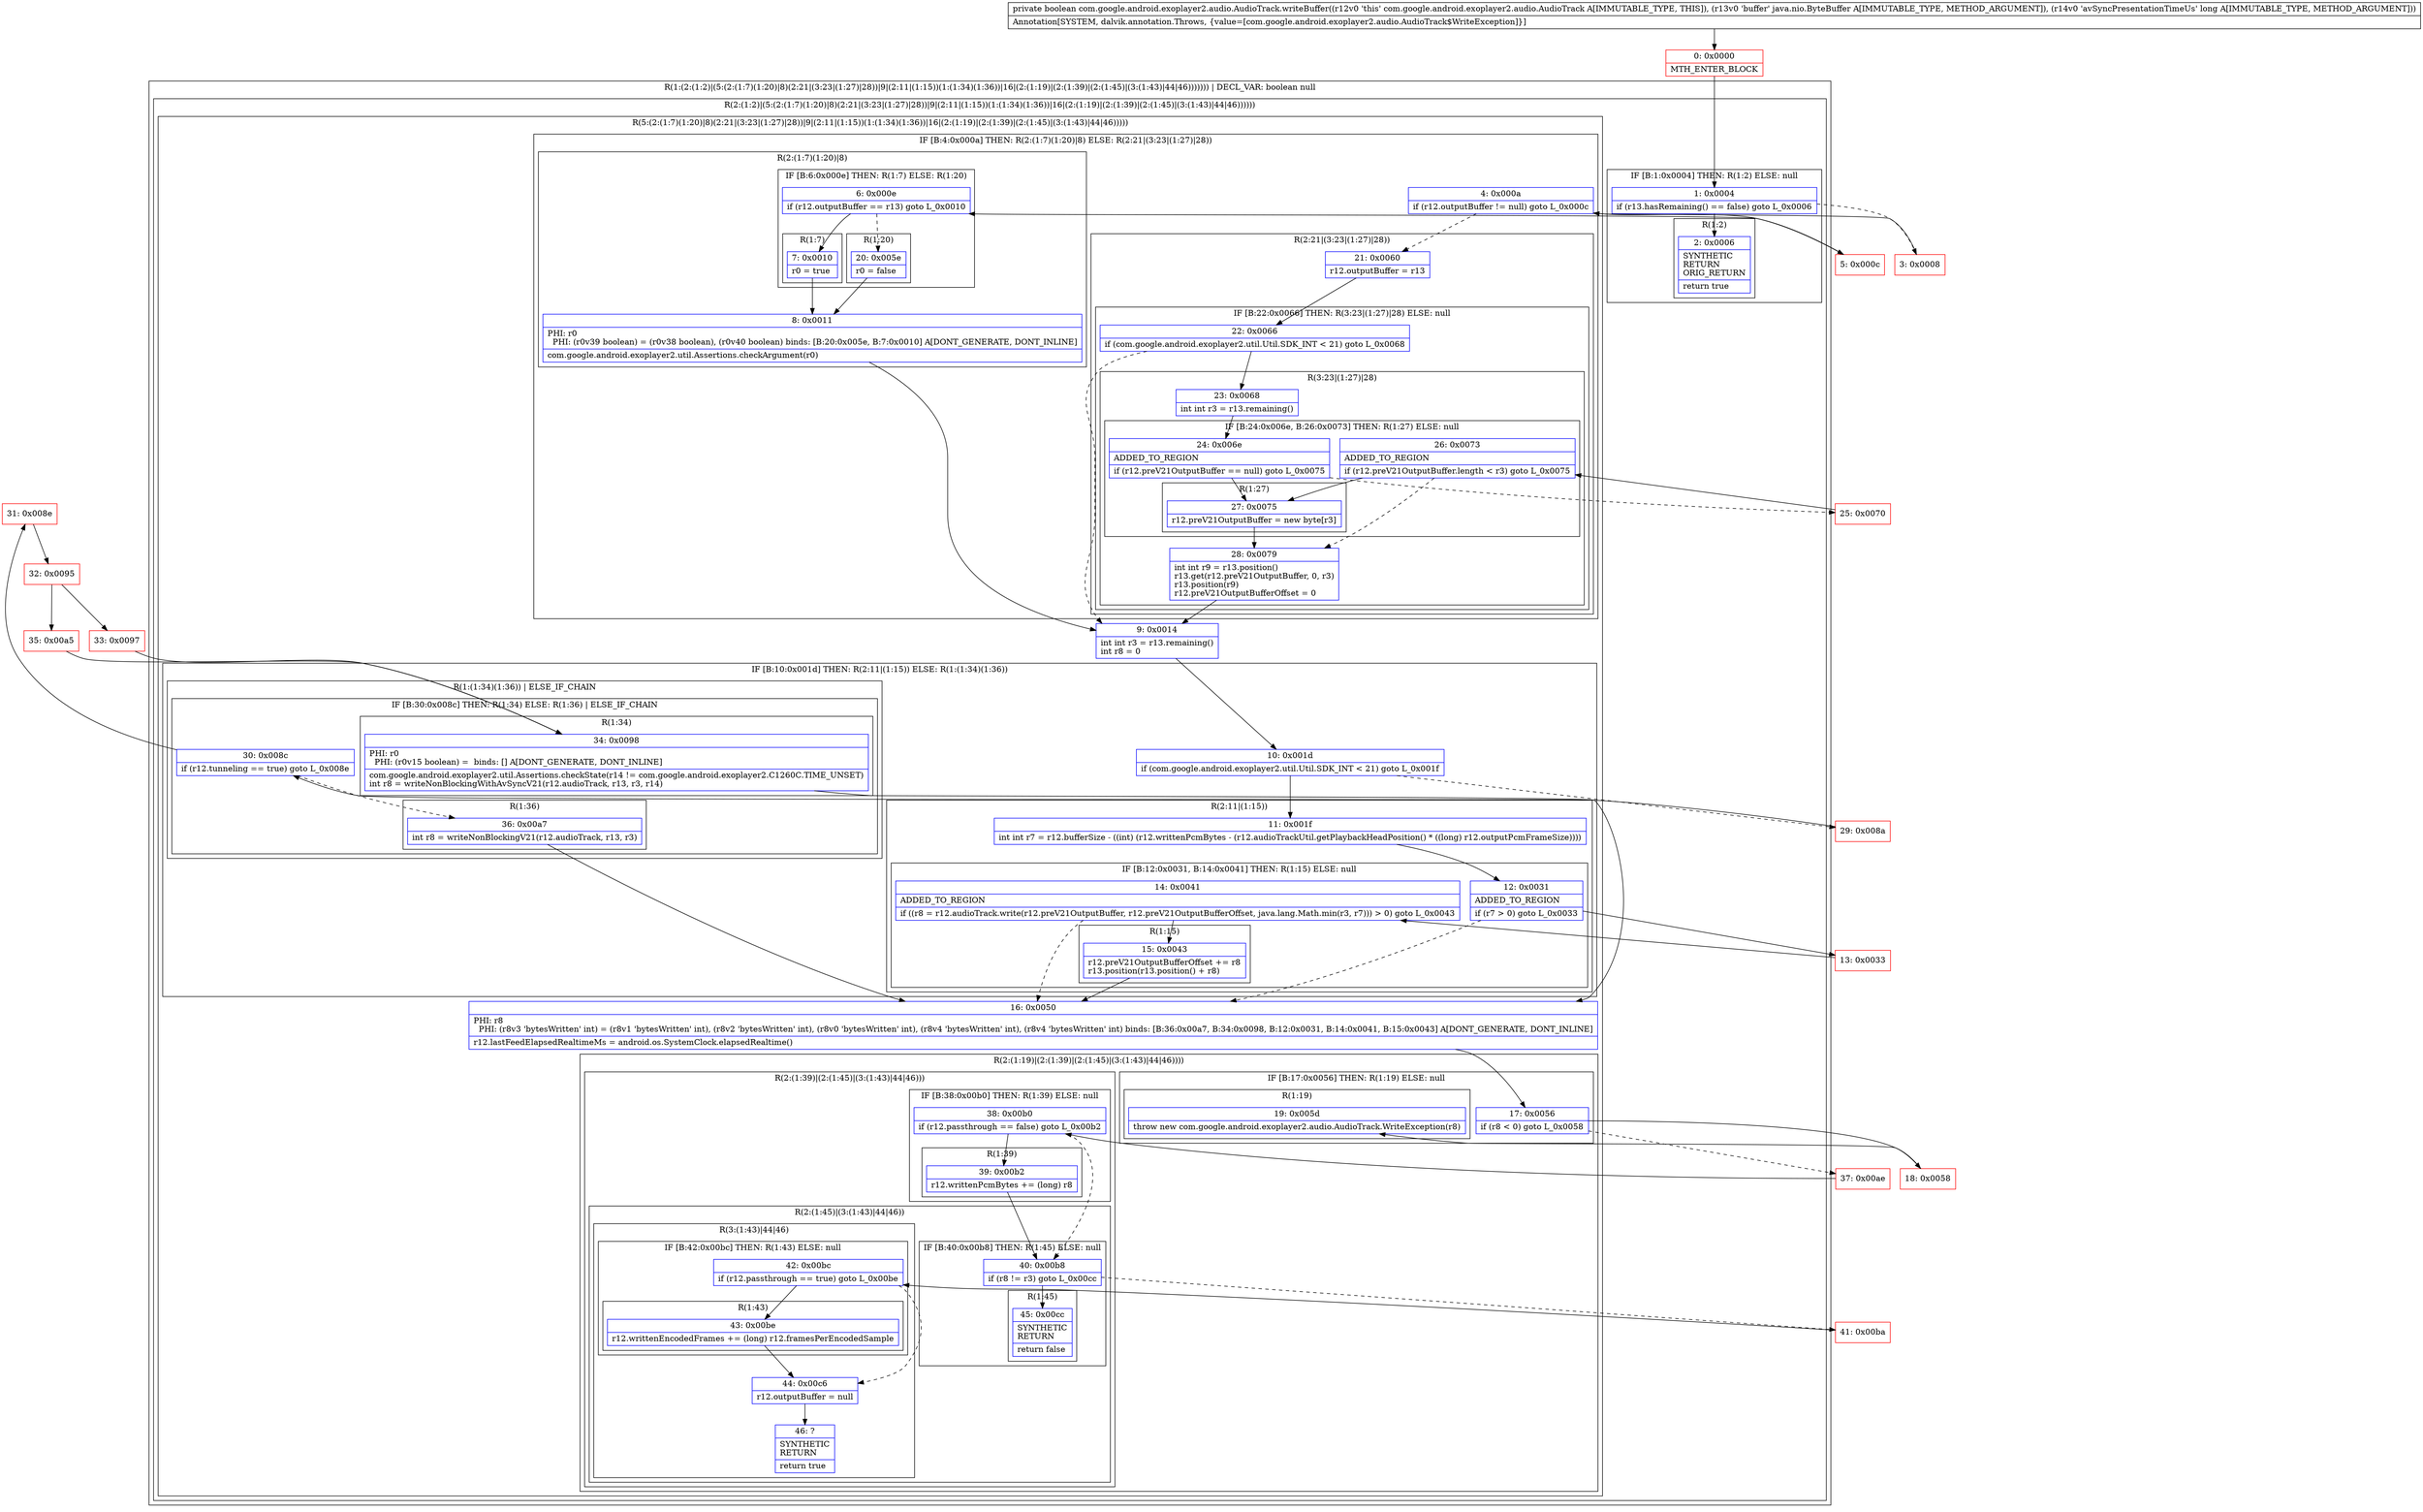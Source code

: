 digraph "CFG forcom.google.android.exoplayer2.audio.AudioTrack.writeBuffer(Ljava\/nio\/ByteBuffer;J)Z" {
subgraph cluster_Region_494097275 {
label = "R(1:(2:(1:2)|(5:(2:(1:7)(1:20)|8)(2:21|(3:23|(1:27)|28))|9|(2:11|(1:15))(1:(1:34)(1:36))|16|(2:(1:19)|(2:(1:39)|(2:(1:45)|(3:(1:43)|44|46))))))) | DECL_VAR: boolean null\l";
node [shape=record,color=blue];
subgraph cluster_Region_2088025640 {
label = "R(2:(1:2)|(5:(2:(1:7)(1:20)|8)(2:21|(3:23|(1:27)|28))|9|(2:11|(1:15))(1:(1:34)(1:36))|16|(2:(1:19)|(2:(1:39)|(2:(1:45)|(3:(1:43)|44|46))))))";
node [shape=record,color=blue];
subgraph cluster_IfRegion_2142615285 {
label = "IF [B:1:0x0004] THEN: R(1:2) ELSE: null";
node [shape=record,color=blue];
Node_1 [shape=record,label="{1\:\ 0x0004|if (r13.hasRemaining() == false) goto L_0x0006\l}"];
subgraph cluster_Region_1832314496 {
label = "R(1:2)";
node [shape=record,color=blue];
Node_2 [shape=record,label="{2\:\ 0x0006|SYNTHETIC\lRETURN\lORIG_RETURN\l|return true\l}"];
}
}
subgraph cluster_Region_942514964 {
label = "R(5:(2:(1:7)(1:20)|8)(2:21|(3:23|(1:27)|28))|9|(2:11|(1:15))(1:(1:34)(1:36))|16|(2:(1:19)|(2:(1:39)|(2:(1:45)|(3:(1:43)|44|46)))))";
node [shape=record,color=blue];
subgraph cluster_IfRegion_1784252630 {
label = "IF [B:4:0x000a] THEN: R(2:(1:7)(1:20)|8) ELSE: R(2:21|(3:23|(1:27)|28))";
node [shape=record,color=blue];
Node_4 [shape=record,label="{4\:\ 0x000a|if (r12.outputBuffer != null) goto L_0x000c\l}"];
subgraph cluster_Region_856026699 {
label = "R(2:(1:7)(1:20)|8)";
node [shape=record,color=blue];
subgraph cluster_IfRegion_1641411776 {
label = "IF [B:6:0x000e] THEN: R(1:7) ELSE: R(1:20)";
node [shape=record,color=blue];
Node_6 [shape=record,label="{6\:\ 0x000e|if (r12.outputBuffer == r13) goto L_0x0010\l}"];
subgraph cluster_Region_1140737532 {
label = "R(1:7)";
node [shape=record,color=blue];
Node_7 [shape=record,label="{7\:\ 0x0010|r0 = true\l}"];
}
subgraph cluster_Region_656697465 {
label = "R(1:20)";
node [shape=record,color=blue];
Node_20 [shape=record,label="{20\:\ 0x005e|r0 = false\l}"];
}
}
Node_8 [shape=record,label="{8\:\ 0x0011|PHI: r0 \l  PHI: (r0v39 boolean) = (r0v38 boolean), (r0v40 boolean) binds: [B:20:0x005e, B:7:0x0010] A[DONT_GENERATE, DONT_INLINE]\l|com.google.android.exoplayer2.util.Assertions.checkArgument(r0)\l}"];
}
subgraph cluster_Region_990710940 {
label = "R(2:21|(3:23|(1:27)|28))";
node [shape=record,color=blue];
Node_21 [shape=record,label="{21\:\ 0x0060|r12.outputBuffer = r13\l}"];
subgraph cluster_IfRegion_489958419 {
label = "IF [B:22:0x0066] THEN: R(3:23|(1:27)|28) ELSE: null";
node [shape=record,color=blue];
Node_22 [shape=record,label="{22\:\ 0x0066|if (com.google.android.exoplayer2.util.Util.SDK_INT \< 21) goto L_0x0068\l}"];
subgraph cluster_Region_1964698315 {
label = "R(3:23|(1:27)|28)";
node [shape=record,color=blue];
Node_23 [shape=record,label="{23\:\ 0x0068|int int r3 = r13.remaining()\l}"];
subgraph cluster_IfRegion_1975904517 {
label = "IF [B:24:0x006e, B:26:0x0073] THEN: R(1:27) ELSE: null";
node [shape=record,color=blue];
Node_24 [shape=record,label="{24\:\ 0x006e|ADDED_TO_REGION\l|if (r12.preV21OutputBuffer == null) goto L_0x0075\l}"];
Node_26 [shape=record,label="{26\:\ 0x0073|ADDED_TO_REGION\l|if (r12.preV21OutputBuffer.length \< r3) goto L_0x0075\l}"];
subgraph cluster_Region_1978265873 {
label = "R(1:27)";
node [shape=record,color=blue];
Node_27 [shape=record,label="{27\:\ 0x0075|r12.preV21OutputBuffer = new byte[r3]\l}"];
}
}
Node_28 [shape=record,label="{28\:\ 0x0079|int int r9 = r13.position()\lr13.get(r12.preV21OutputBuffer, 0, r3)\lr13.position(r9)\lr12.preV21OutputBufferOffset = 0\l}"];
}
}
}
}
Node_9 [shape=record,label="{9\:\ 0x0014|int int r3 = r13.remaining()\lint r8 = 0\l}"];
subgraph cluster_IfRegion_23064136 {
label = "IF [B:10:0x001d] THEN: R(2:11|(1:15)) ELSE: R(1:(1:34)(1:36))";
node [shape=record,color=blue];
Node_10 [shape=record,label="{10\:\ 0x001d|if (com.google.android.exoplayer2.util.Util.SDK_INT \< 21) goto L_0x001f\l}"];
subgraph cluster_Region_1307145733 {
label = "R(2:11|(1:15))";
node [shape=record,color=blue];
Node_11 [shape=record,label="{11\:\ 0x001f|int int r7 = r12.bufferSize \- ((int) (r12.writtenPcmBytes \- (r12.audioTrackUtil.getPlaybackHeadPosition() * ((long) r12.outputPcmFrameSize))))\l}"];
subgraph cluster_IfRegion_440617576 {
label = "IF [B:12:0x0031, B:14:0x0041] THEN: R(1:15) ELSE: null";
node [shape=record,color=blue];
Node_12 [shape=record,label="{12\:\ 0x0031|ADDED_TO_REGION\l|if (r7 \> 0) goto L_0x0033\l}"];
Node_14 [shape=record,label="{14\:\ 0x0041|ADDED_TO_REGION\l|if ((r8 = r12.audioTrack.write(r12.preV21OutputBuffer, r12.preV21OutputBufferOffset, java.lang.Math.min(r3, r7))) \> 0) goto L_0x0043\l}"];
subgraph cluster_Region_463096634 {
label = "R(1:15)";
node [shape=record,color=blue];
Node_15 [shape=record,label="{15\:\ 0x0043|r12.preV21OutputBufferOffset += r8\lr13.position(r13.position() + r8)\l}"];
}
}
}
subgraph cluster_Region_1331849559 {
label = "R(1:(1:34)(1:36)) | ELSE_IF_CHAIN\l";
node [shape=record,color=blue];
subgraph cluster_IfRegion_475588043 {
label = "IF [B:30:0x008c] THEN: R(1:34) ELSE: R(1:36) | ELSE_IF_CHAIN\l";
node [shape=record,color=blue];
Node_30 [shape=record,label="{30\:\ 0x008c|if (r12.tunneling == true) goto L_0x008e\l}"];
subgraph cluster_Region_1075058148 {
label = "R(1:34)";
node [shape=record,color=blue];
Node_34 [shape=record,label="{34\:\ 0x0098|PHI: r0 \l  PHI: (r0v15 boolean) =  binds: [] A[DONT_GENERATE, DONT_INLINE]\l|com.google.android.exoplayer2.util.Assertions.checkState(r14 != com.google.android.exoplayer2.C1260C.TIME_UNSET)\lint r8 = writeNonBlockingWithAvSyncV21(r12.audioTrack, r13, r3, r14)\l}"];
}
subgraph cluster_Region_2060387726 {
label = "R(1:36)";
node [shape=record,color=blue];
Node_36 [shape=record,label="{36\:\ 0x00a7|int r8 = writeNonBlockingV21(r12.audioTrack, r13, r3)\l}"];
}
}
}
}
Node_16 [shape=record,label="{16\:\ 0x0050|PHI: r8 \l  PHI: (r8v3 'bytesWritten' int) = (r8v1 'bytesWritten' int), (r8v2 'bytesWritten' int), (r8v0 'bytesWritten' int), (r8v4 'bytesWritten' int), (r8v4 'bytesWritten' int) binds: [B:36:0x00a7, B:34:0x0098, B:12:0x0031, B:14:0x0041, B:15:0x0043] A[DONT_GENERATE, DONT_INLINE]\l|r12.lastFeedElapsedRealtimeMs = android.os.SystemClock.elapsedRealtime()\l}"];
subgraph cluster_Region_548407015 {
label = "R(2:(1:19)|(2:(1:39)|(2:(1:45)|(3:(1:43)|44|46))))";
node [shape=record,color=blue];
subgraph cluster_IfRegion_801059655 {
label = "IF [B:17:0x0056] THEN: R(1:19) ELSE: null";
node [shape=record,color=blue];
Node_17 [shape=record,label="{17\:\ 0x0056|if (r8 \< 0) goto L_0x0058\l}"];
subgraph cluster_Region_1340385377 {
label = "R(1:19)";
node [shape=record,color=blue];
Node_19 [shape=record,label="{19\:\ 0x005d|throw new com.google.android.exoplayer2.audio.AudioTrack.WriteException(r8)\l}"];
}
}
subgraph cluster_Region_1583583511 {
label = "R(2:(1:39)|(2:(1:45)|(3:(1:43)|44|46)))";
node [shape=record,color=blue];
subgraph cluster_IfRegion_35087197 {
label = "IF [B:38:0x00b0] THEN: R(1:39) ELSE: null";
node [shape=record,color=blue];
Node_38 [shape=record,label="{38\:\ 0x00b0|if (r12.passthrough == false) goto L_0x00b2\l}"];
subgraph cluster_Region_1300576102 {
label = "R(1:39)";
node [shape=record,color=blue];
Node_39 [shape=record,label="{39\:\ 0x00b2|r12.writtenPcmBytes += (long) r8\l}"];
}
}
subgraph cluster_Region_1505405033 {
label = "R(2:(1:45)|(3:(1:43)|44|46))";
node [shape=record,color=blue];
subgraph cluster_IfRegion_791620800 {
label = "IF [B:40:0x00b8] THEN: R(1:45) ELSE: null";
node [shape=record,color=blue];
Node_40 [shape=record,label="{40\:\ 0x00b8|if (r8 != r3) goto L_0x00cc\l}"];
subgraph cluster_Region_2031946375 {
label = "R(1:45)";
node [shape=record,color=blue];
Node_45 [shape=record,label="{45\:\ 0x00cc|SYNTHETIC\lRETURN\l|return false\l}"];
}
}
subgraph cluster_Region_1001707418 {
label = "R(3:(1:43)|44|46)";
node [shape=record,color=blue];
subgraph cluster_IfRegion_33572410 {
label = "IF [B:42:0x00bc] THEN: R(1:43) ELSE: null";
node [shape=record,color=blue];
Node_42 [shape=record,label="{42\:\ 0x00bc|if (r12.passthrough == true) goto L_0x00be\l}"];
subgraph cluster_Region_250961907 {
label = "R(1:43)";
node [shape=record,color=blue];
Node_43 [shape=record,label="{43\:\ 0x00be|r12.writtenEncodedFrames += (long) r12.framesPerEncodedSample\l}"];
}
}
Node_44 [shape=record,label="{44\:\ 0x00c6|r12.outputBuffer = null\l}"];
Node_46 [shape=record,label="{46\:\ ?|SYNTHETIC\lRETURN\l|return true\l}"];
}
}
}
}
}
}
}
Node_0 [shape=record,color=red,label="{0\:\ 0x0000|MTH_ENTER_BLOCK\l}"];
Node_3 [shape=record,color=red,label="{3\:\ 0x0008}"];
Node_5 [shape=record,color=red,label="{5\:\ 0x000c}"];
Node_13 [shape=record,color=red,label="{13\:\ 0x0033}"];
Node_18 [shape=record,color=red,label="{18\:\ 0x0058}"];
Node_25 [shape=record,color=red,label="{25\:\ 0x0070}"];
Node_29 [shape=record,color=red,label="{29\:\ 0x008a}"];
Node_31 [shape=record,color=red,label="{31\:\ 0x008e}"];
Node_32 [shape=record,color=red,label="{32\:\ 0x0095}"];
Node_33 [shape=record,color=red,label="{33\:\ 0x0097}"];
Node_35 [shape=record,color=red,label="{35\:\ 0x00a5}"];
Node_37 [shape=record,color=red,label="{37\:\ 0x00ae}"];
Node_41 [shape=record,color=red,label="{41\:\ 0x00ba}"];
MethodNode[shape=record,label="{private boolean com.google.android.exoplayer2.audio.AudioTrack.writeBuffer((r12v0 'this' com.google.android.exoplayer2.audio.AudioTrack A[IMMUTABLE_TYPE, THIS]), (r13v0 'buffer' java.nio.ByteBuffer A[IMMUTABLE_TYPE, METHOD_ARGUMENT]), (r14v0 'avSyncPresentationTimeUs' long A[IMMUTABLE_TYPE, METHOD_ARGUMENT]))  | Annotation[SYSTEM, dalvik.annotation.Throws, \{value=[com.google.android.exoplayer2.audio.AudioTrack$WriteException]\}]\l}"];
MethodNode -> Node_0;
Node_1 -> Node_2;
Node_1 -> Node_3[style=dashed];
Node_4 -> Node_5;
Node_4 -> Node_21[style=dashed];
Node_6 -> Node_7;
Node_6 -> Node_20[style=dashed];
Node_7 -> Node_8;
Node_20 -> Node_8;
Node_8 -> Node_9;
Node_21 -> Node_22;
Node_22 -> Node_9[style=dashed];
Node_22 -> Node_23;
Node_23 -> Node_24;
Node_24 -> Node_25[style=dashed];
Node_24 -> Node_27;
Node_26 -> Node_27;
Node_26 -> Node_28[style=dashed];
Node_27 -> Node_28;
Node_28 -> Node_9;
Node_9 -> Node_10;
Node_10 -> Node_11;
Node_10 -> Node_29[style=dashed];
Node_11 -> Node_12;
Node_12 -> Node_13;
Node_12 -> Node_16[style=dashed];
Node_14 -> Node_15;
Node_14 -> Node_16[style=dashed];
Node_15 -> Node_16;
Node_30 -> Node_31;
Node_30 -> Node_36[style=dashed];
Node_34 -> Node_16;
Node_36 -> Node_16;
Node_16 -> Node_17;
Node_17 -> Node_18;
Node_17 -> Node_37[style=dashed];
Node_38 -> Node_39;
Node_38 -> Node_40[style=dashed];
Node_39 -> Node_40;
Node_40 -> Node_41[style=dashed];
Node_40 -> Node_45;
Node_42 -> Node_43;
Node_42 -> Node_44[style=dashed];
Node_43 -> Node_44;
Node_44 -> Node_46;
Node_0 -> Node_1;
Node_3 -> Node_4;
Node_5 -> Node_6;
Node_13 -> Node_14;
Node_18 -> Node_19;
Node_25 -> Node_26;
Node_29 -> Node_30;
Node_31 -> Node_32;
Node_32 -> Node_33;
Node_32 -> Node_35;
Node_33 -> Node_34;
Node_35 -> Node_34;
Node_37 -> Node_38;
Node_41 -> Node_42;
}

